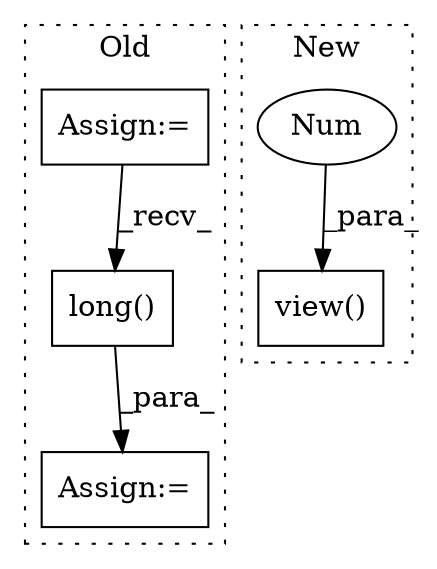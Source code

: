 digraph G {
subgraph cluster0 {
1 [label="long()" a="75" s="12638" l="37" shape="box"];
4 [label="Assign:=" a="68" s="12635" l="3" shape="box"];
5 [label="Assign:=" a="68" s="8526" l="3" shape="box"];
label = "Old";
style="dotted";
}
subgraph cluster1 {
2 [label="view()" a="75" s="9780,9855" l="61,1" shape="box"];
3 [label="Num" a="76" s="9841" l="2" shape="ellipse"];
label = "New";
style="dotted";
}
1 -> 4 [label="_para_"];
3 -> 2 [label="_para_"];
5 -> 1 [label="_recv_"];
}